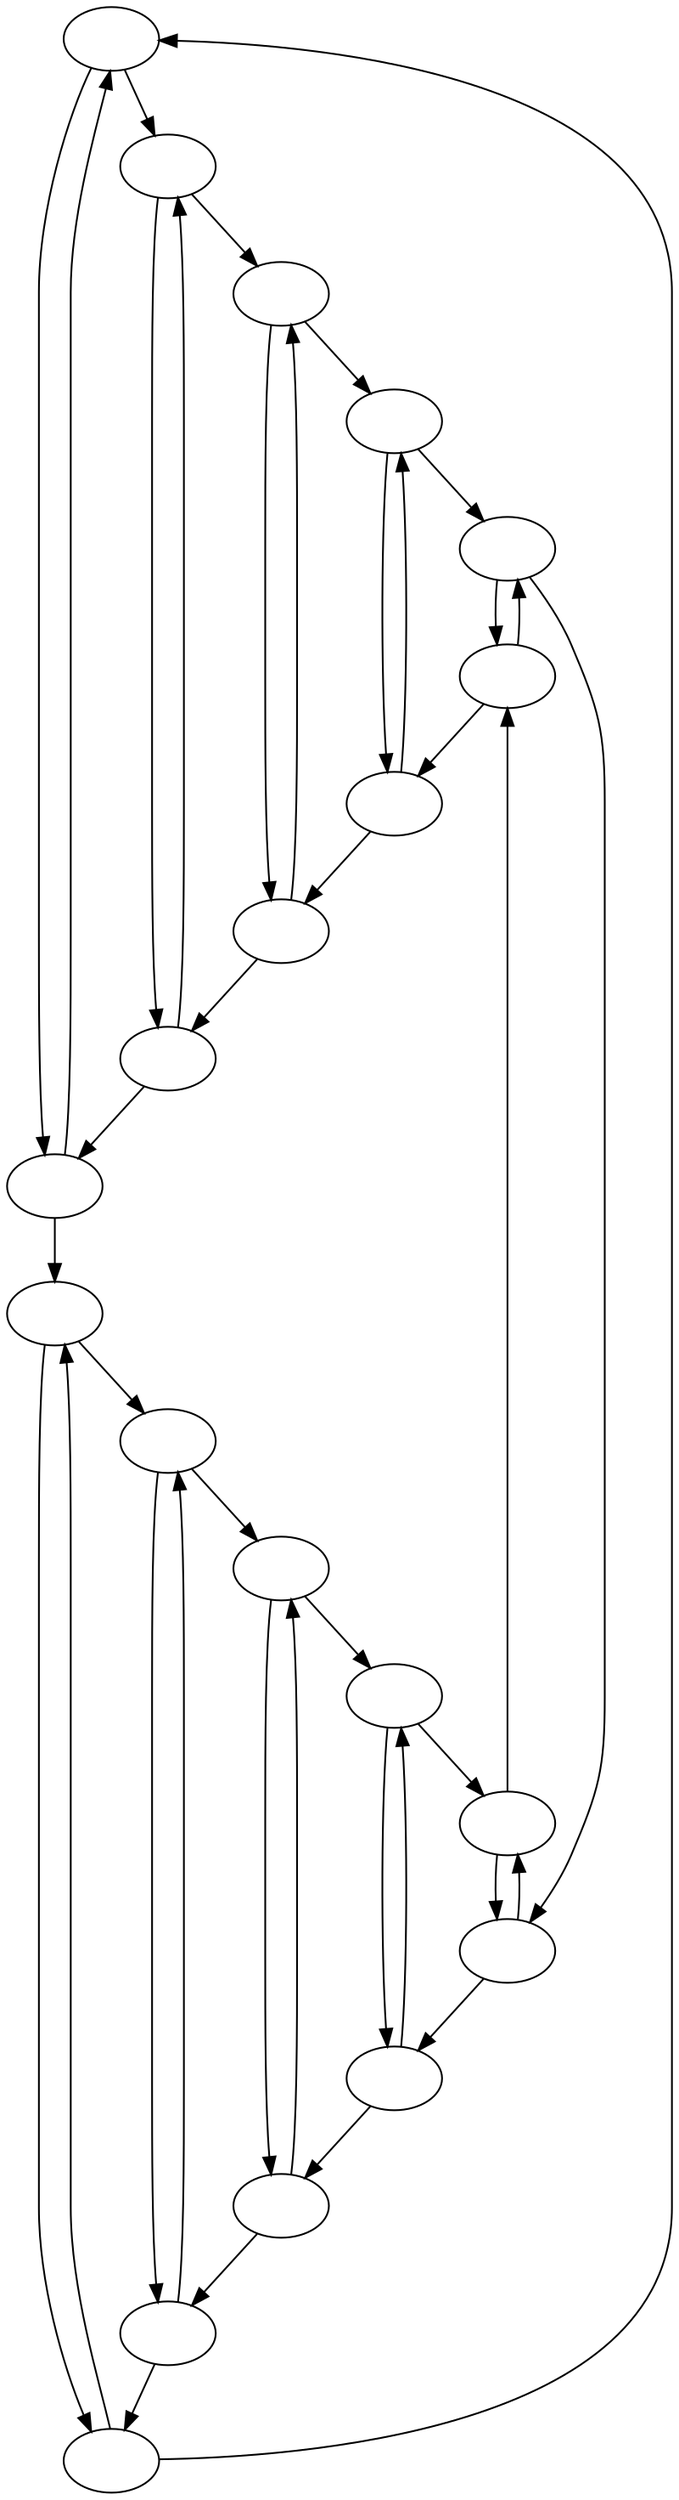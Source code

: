 /* Created by Wolfram Mathematica 9.0 : www.wolfram.com */

digraph {
	1 [label=""];
	2 [label=""];
	3 [label=""];
	4 [label=""];
	5 [label=""];
	6 [label=""];
	7 [label=""];
	8 [label=""];
	9 [label=""];
	10 [label=""];
	11 [label=""];
	12 [label=""];
	13 [label=""];
	14 [label=""];
	15 [label=""];
	16 [label=""];
	17 [label=""];
	18 [label=""];
	19 [label=""];
	20 [label=""];
	1 -> 20;
	1 -> 4;
	2 -> 19;
	2 -> 3;
	3 -> 18;
	3 -> 5;
	4 -> 17;
	4 -> 6;
	5 -> 16;
	5 -> 7;
	6 -> 15;
	6 -> 8;
	7 -> 14;
	7 -> 9;
	8 -> 13;
	8 -> 10;
	9 -> 12;
	9 -> 11;
	10 -> 11;
	10 -> 12;
	11 -> 10;
	11 -> 13;
	12 -> 9;
	12 -> 14;
	13 -> 8;
	13 -> 15;
	14 -> 7;
	14 -> 16;
	15 -> 6;
	15 -> 17;
	16 -> 5;
	16 -> 18;
	17 -> 4;
	17 -> 20;
	18 -> 3;
	18 -> 19;
	19 -> 2;
	19 -> 1;
	20 -> 1;
	20 -> 2;
}